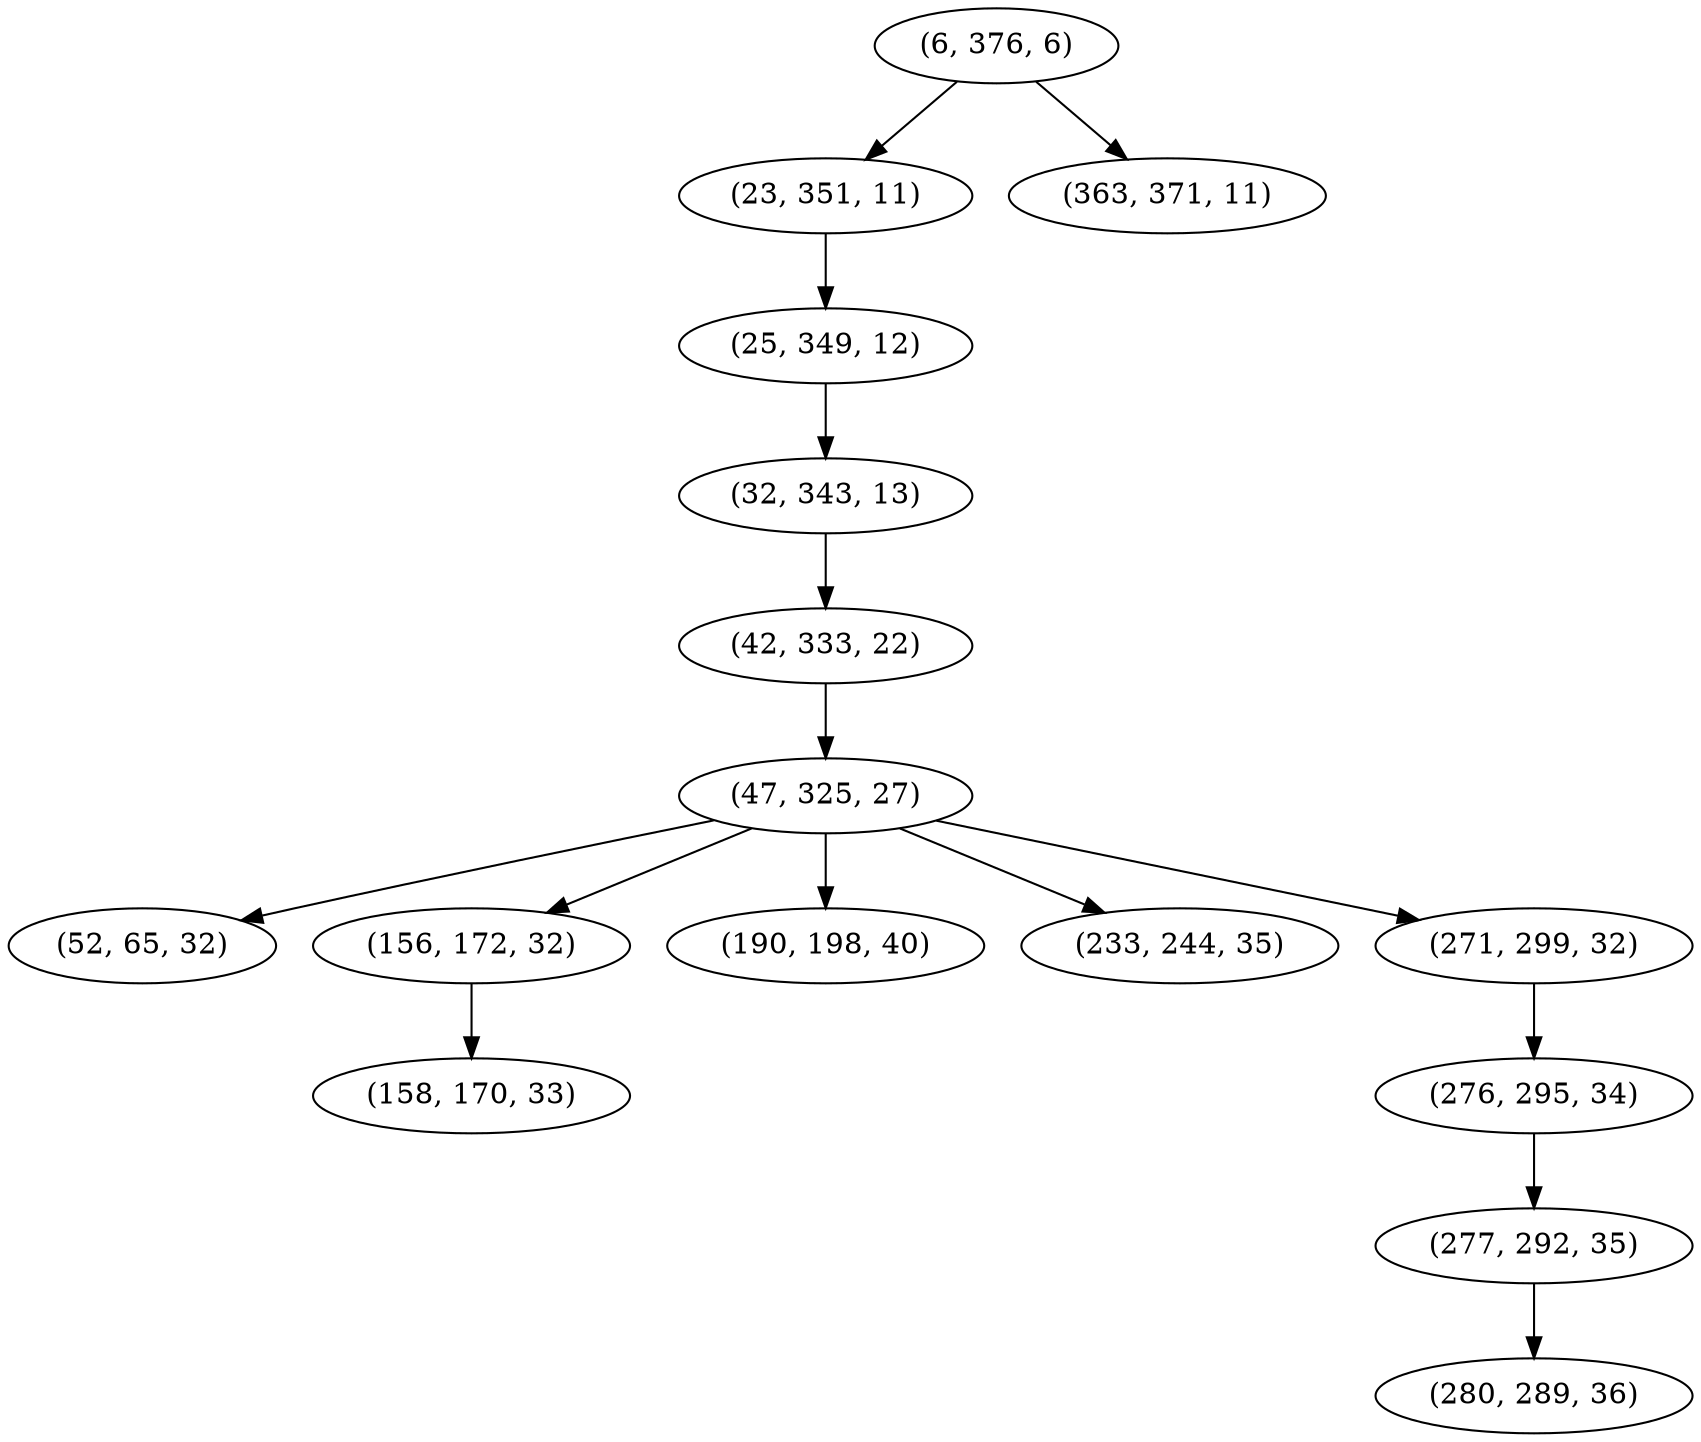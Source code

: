 digraph tree {
    "(6, 376, 6)";
    "(23, 351, 11)";
    "(25, 349, 12)";
    "(32, 343, 13)";
    "(42, 333, 22)";
    "(47, 325, 27)";
    "(52, 65, 32)";
    "(156, 172, 32)";
    "(158, 170, 33)";
    "(190, 198, 40)";
    "(233, 244, 35)";
    "(271, 299, 32)";
    "(276, 295, 34)";
    "(277, 292, 35)";
    "(280, 289, 36)";
    "(363, 371, 11)";
    "(6, 376, 6)" -> "(23, 351, 11)";
    "(6, 376, 6)" -> "(363, 371, 11)";
    "(23, 351, 11)" -> "(25, 349, 12)";
    "(25, 349, 12)" -> "(32, 343, 13)";
    "(32, 343, 13)" -> "(42, 333, 22)";
    "(42, 333, 22)" -> "(47, 325, 27)";
    "(47, 325, 27)" -> "(52, 65, 32)";
    "(47, 325, 27)" -> "(156, 172, 32)";
    "(47, 325, 27)" -> "(190, 198, 40)";
    "(47, 325, 27)" -> "(233, 244, 35)";
    "(47, 325, 27)" -> "(271, 299, 32)";
    "(156, 172, 32)" -> "(158, 170, 33)";
    "(271, 299, 32)" -> "(276, 295, 34)";
    "(276, 295, 34)" -> "(277, 292, 35)";
    "(277, 292, 35)" -> "(280, 289, 36)";
}
